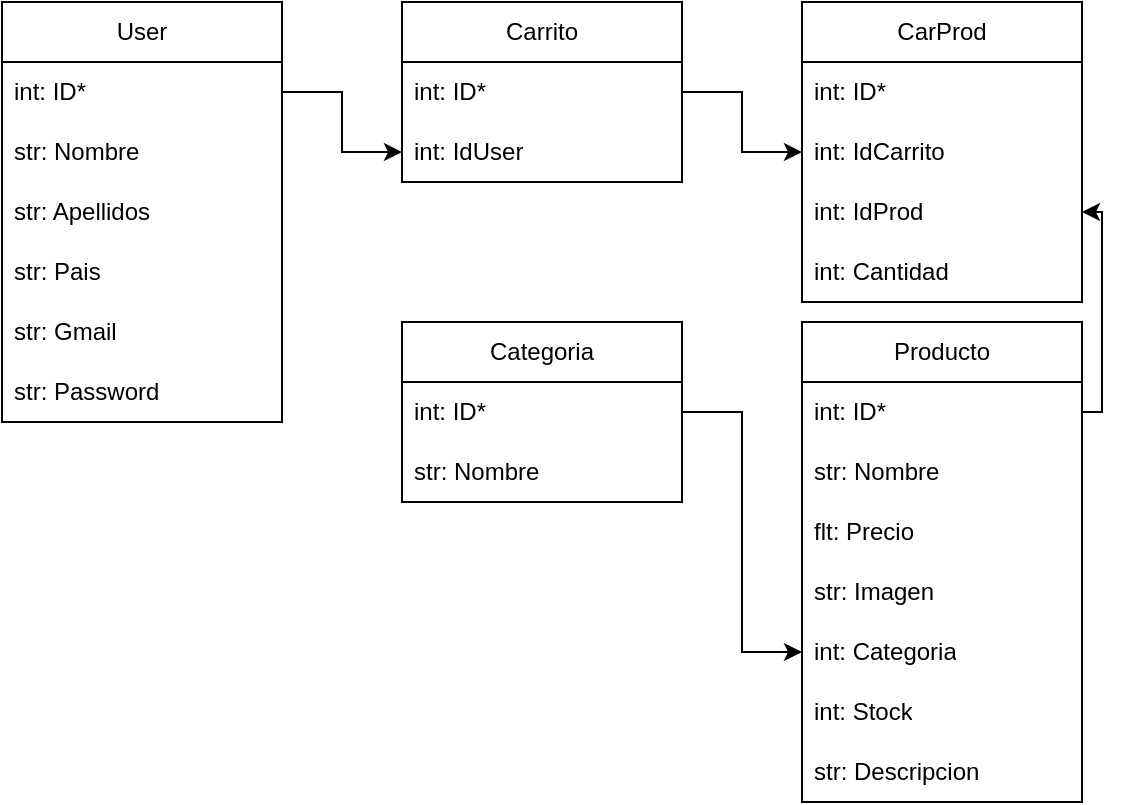 <mxfile version="27.0.3">
  <diagram name="Página-1" id="DHPlwkg8NxSSWCdjQQKk">
    <mxGraphModel dx="1001" dy="574" grid="1" gridSize="10" guides="1" tooltips="1" connect="1" arrows="1" fold="1" page="1" pageScale="1" pageWidth="827" pageHeight="1169" math="0" shadow="0">
      <root>
        <mxCell id="0" />
        <mxCell id="1" parent="0" />
        <mxCell id="SAaHu4baqg29p5QvWrFa-1" value="User" style="swimlane;fontStyle=0;childLayout=stackLayout;horizontal=1;startSize=30;horizontalStack=0;resizeParent=1;resizeParentMax=0;resizeLast=0;collapsible=1;marginBottom=0;whiteSpace=wrap;html=1;" parent="1" vertex="1">
          <mxGeometry x="40" y="40" width="140" height="210" as="geometry" />
        </mxCell>
        <mxCell id="SAaHu4baqg29p5QvWrFa-2" value="int: ID*" style="text;strokeColor=none;fillColor=none;align=left;verticalAlign=middle;spacingLeft=4;spacingRight=4;overflow=hidden;points=[[0,0.5],[1,0.5]];portConstraint=eastwest;rotatable=0;whiteSpace=wrap;html=1;" parent="SAaHu4baqg29p5QvWrFa-1" vertex="1">
          <mxGeometry y="30" width="140" height="30" as="geometry" />
        </mxCell>
        <mxCell id="SAaHu4baqg29p5QvWrFa-3" value="str: Nombre" style="text;strokeColor=none;fillColor=none;align=left;verticalAlign=middle;spacingLeft=4;spacingRight=4;overflow=hidden;points=[[0,0.5],[1,0.5]];portConstraint=eastwest;rotatable=0;whiteSpace=wrap;html=1;" parent="SAaHu4baqg29p5QvWrFa-1" vertex="1">
          <mxGeometry y="60" width="140" height="30" as="geometry" />
        </mxCell>
        <mxCell id="SAaHu4baqg29p5QvWrFa-31" value="str: Apellidos" style="text;strokeColor=none;fillColor=none;align=left;verticalAlign=middle;spacingLeft=4;spacingRight=4;overflow=hidden;points=[[0,0.5],[1,0.5]];portConstraint=eastwest;rotatable=0;whiteSpace=wrap;html=1;" parent="SAaHu4baqg29p5QvWrFa-1" vertex="1">
          <mxGeometry y="90" width="140" height="30" as="geometry" />
        </mxCell>
        <mxCell id="SAaHu4baqg29p5QvWrFa-30" value="str: Pais" style="text;strokeColor=none;fillColor=none;align=left;verticalAlign=middle;spacingLeft=4;spacingRight=4;overflow=hidden;points=[[0,0.5],[1,0.5]];portConstraint=eastwest;rotatable=0;whiteSpace=wrap;html=1;" parent="SAaHu4baqg29p5QvWrFa-1" vertex="1">
          <mxGeometry y="120" width="140" height="30" as="geometry" />
        </mxCell>
        <mxCell id="SAaHu4baqg29p5QvWrFa-32" value="str: Gmail" style="text;strokeColor=none;fillColor=none;align=left;verticalAlign=middle;spacingLeft=4;spacingRight=4;overflow=hidden;points=[[0,0.5],[1,0.5]];portConstraint=eastwest;rotatable=0;whiteSpace=wrap;html=1;" parent="SAaHu4baqg29p5QvWrFa-1" vertex="1">
          <mxGeometry y="150" width="140" height="30" as="geometry" />
        </mxCell>
        <mxCell id="SAaHu4baqg29p5QvWrFa-4" value="str: Password" style="text;strokeColor=none;fillColor=none;align=left;verticalAlign=middle;spacingLeft=4;spacingRight=4;overflow=hidden;points=[[0,0.5],[1,0.5]];portConstraint=eastwest;rotatable=0;whiteSpace=wrap;html=1;" parent="SAaHu4baqg29p5QvWrFa-1" vertex="1">
          <mxGeometry y="180" width="140" height="30" as="geometry" />
        </mxCell>
        <mxCell id="SAaHu4baqg29p5QvWrFa-5" value="Carrito" style="swimlane;fontStyle=0;childLayout=stackLayout;horizontal=1;startSize=30;horizontalStack=0;resizeParent=1;resizeParentMax=0;resizeLast=0;collapsible=1;marginBottom=0;whiteSpace=wrap;html=1;" parent="1" vertex="1">
          <mxGeometry x="240" y="40" width="140" height="90" as="geometry" />
        </mxCell>
        <mxCell id="SAaHu4baqg29p5QvWrFa-6" value="int:&amp;nbsp;ID*" style="text;strokeColor=none;fillColor=none;align=left;verticalAlign=middle;spacingLeft=4;spacingRight=4;overflow=hidden;points=[[0,0.5],[1,0.5]];portConstraint=eastwest;rotatable=0;whiteSpace=wrap;html=1;" parent="SAaHu4baqg29p5QvWrFa-5" vertex="1">
          <mxGeometry y="30" width="140" height="30" as="geometry" />
        </mxCell>
        <mxCell id="SAaHu4baqg29p5QvWrFa-24" value="int:&amp;nbsp;IdUser" style="text;strokeColor=none;fillColor=none;align=left;verticalAlign=middle;spacingLeft=4;spacingRight=4;overflow=hidden;points=[[0,0.5],[1,0.5]];portConstraint=eastwest;rotatable=0;whiteSpace=wrap;html=1;" parent="SAaHu4baqg29p5QvWrFa-5" vertex="1">
          <mxGeometry y="60" width="140" height="30" as="geometry" />
        </mxCell>
        <mxCell id="SAaHu4baqg29p5QvWrFa-9" value="Categoria" style="swimlane;fontStyle=0;childLayout=stackLayout;horizontal=1;startSize=30;horizontalStack=0;resizeParent=1;resizeParentMax=0;resizeLast=0;collapsible=1;marginBottom=0;whiteSpace=wrap;html=1;" parent="1" vertex="1">
          <mxGeometry x="240" y="200" width="140" height="90" as="geometry" />
        </mxCell>
        <mxCell id="SAaHu4baqg29p5QvWrFa-10" value="int:&amp;nbsp;ID*" style="text;strokeColor=none;fillColor=none;align=left;verticalAlign=middle;spacingLeft=4;spacingRight=4;overflow=hidden;points=[[0,0.5],[1,0.5]];portConstraint=eastwest;rotatable=0;whiteSpace=wrap;html=1;" parent="SAaHu4baqg29p5QvWrFa-9" vertex="1">
          <mxGeometry y="30" width="140" height="30" as="geometry" />
        </mxCell>
        <mxCell id="SAaHu4baqg29p5QvWrFa-11" value="str: Nombre" style="text;strokeColor=none;fillColor=none;align=left;verticalAlign=middle;spacingLeft=4;spacingRight=4;overflow=hidden;points=[[0,0.5],[1,0.5]];portConstraint=eastwest;rotatable=0;whiteSpace=wrap;html=1;" parent="SAaHu4baqg29p5QvWrFa-9" vertex="1">
          <mxGeometry y="60" width="140" height="30" as="geometry" />
        </mxCell>
        <mxCell id="SAaHu4baqg29p5QvWrFa-13" value="Producto" style="swimlane;fontStyle=0;childLayout=stackLayout;horizontal=1;startSize=30;horizontalStack=0;resizeParent=1;resizeParentMax=0;resizeLast=0;collapsible=1;marginBottom=0;whiteSpace=wrap;html=1;" parent="1" vertex="1">
          <mxGeometry x="440" y="200" width="140" height="240" as="geometry" />
        </mxCell>
        <mxCell id="SAaHu4baqg29p5QvWrFa-14" value="int:&amp;nbsp;ID*" style="text;strokeColor=none;fillColor=none;align=left;verticalAlign=middle;spacingLeft=4;spacingRight=4;overflow=hidden;points=[[0,0.5],[1,0.5]];portConstraint=eastwest;rotatable=0;whiteSpace=wrap;html=1;" parent="SAaHu4baqg29p5QvWrFa-13" vertex="1">
          <mxGeometry y="30" width="140" height="30" as="geometry" />
        </mxCell>
        <mxCell id="SAaHu4baqg29p5QvWrFa-36" value="str: Nombre" style="text;strokeColor=none;fillColor=none;align=left;verticalAlign=middle;spacingLeft=4;spacingRight=4;overflow=hidden;points=[[0,0.5],[1,0.5]];portConstraint=eastwest;rotatable=0;whiteSpace=wrap;html=1;" parent="SAaHu4baqg29p5QvWrFa-13" vertex="1">
          <mxGeometry y="60" width="140" height="30" as="geometry" />
        </mxCell>
        <mxCell id="SAaHu4baqg29p5QvWrFa-33" value="flt: Precio" style="text;strokeColor=none;fillColor=none;align=left;verticalAlign=middle;spacingLeft=4;spacingRight=4;overflow=hidden;points=[[0,0.5],[1,0.5]];portConstraint=eastwest;rotatable=0;whiteSpace=wrap;html=1;" parent="SAaHu4baqg29p5QvWrFa-13" vertex="1">
          <mxGeometry y="90" width="140" height="30" as="geometry" />
        </mxCell>
        <mxCell id="SAaHu4baqg29p5QvWrFa-15" value="str: Imagen" style="text;strokeColor=none;fillColor=none;align=left;verticalAlign=middle;spacingLeft=4;spacingRight=4;overflow=hidden;points=[[0,0.5],[1,0.5]];portConstraint=eastwest;rotatable=0;whiteSpace=wrap;html=1;" parent="SAaHu4baqg29p5QvWrFa-13" vertex="1">
          <mxGeometry y="120" width="140" height="30" as="geometry" />
        </mxCell>
        <mxCell id="SAaHu4baqg29p5QvWrFa-16" value="int: Categoria" style="text;strokeColor=none;fillColor=none;align=left;verticalAlign=middle;spacingLeft=4;spacingRight=4;overflow=hidden;points=[[0,0.5],[1,0.5]];portConstraint=eastwest;rotatable=0;whiteSpace=wrap;html=1;" parent="SAaHu4baqg29p5QvWrFa-13" vertex="1">
          <mxGeometry y="150" width="140" height="30" as="geometry" />
        </mxCell>
        <mxCell id="SAaHu4baqg29p5QvWrFa-34" value="int: Stock" style="text;strokeColor=none;fillColor=none;align=left;verticalAlign=middle;spacingLeft=4;spacingRight=4;overflow=hidden;points=[[0,0.5],[1,0.5]];portConstraint=eastwest;rotatable=0;whiteSpace=wrap;html=1;" parent="SAaHu4baqg29p5QvWrFa-13" vertex="1">
          <mxGeometry y="180" width="140" height="30" as="geometry" />
        </mxCell>
        <mxCell id="SAaHu4baqg29p5QvWrFa-35" value="str: Descripcion" style="text;strokeColor=none;fillColor=none;align=left;verticalAlign=middle;spacingLeft=4;spacingRight=4;overflow=hidden;points=[[0,0.5],[1,0.5]];portConstraint=eastwest;rotatable=0;whiteSpace=wrap;html=1;" parent="SAaHu4baqg29p5QvWrFa-13" vertex="1">
          <mxGeometry y="210" width="140" height="30" as="geometry" />
        </mxCell>
        <mxCell id="SAaHu4baqg29p5QvWrFa-17" value="CarProd" style="swimlane;fontStyle=0;childLayout=stackLayout;horizontal=1;startSize=30;horizontalStack=0;resizeParent=1;resizeParentMax=0;resizeLast=0;collapsible=1;marginBottom=0;whiteSpace=wrap;html=1;" parent="1" vertex="1">
          <mxGeometry x="440" y="40" width="140" height="150" as="geometry" />
        </mxCell>
        <mxCell id="SAaHu4baqg29p5QvWrFa-18" value="int:&amp;nbsp;ID*" style="text;strokeColor=none;fillColor=none;align=left;verticalAlign=middle;spacingLeft=4;spacingRight=4;overflow=hidden;points=[[0,0.5],[1,0.5]];portConstraint=eastwest;rotatable=0;whiteSpace=wrap;html=1;" parent="SAaHu4baqg29p5QvWrFa-17" vertex="1">
          <mxGeometry y="30" width="140" height="30" as="geometry" />
        </mxCell>
        <mxCell id="SAaHu4baqg29p5QvWrFa-19" value="int:&amp;nbsp;IdCarrito" style="text;strokeColor=none;fillColor=none;align=left;verticalAlign=middle;spacingLeft=4;spacingRight=4;overflow=hidden;points=[[0,0.5],[1,0.5]];portConstraint=eastwest;rotatable=0;whiteSpace=wrap;html=1;" parent="SAaHu4baqg29p5QvWrFa-17" vertex="1">
          <mxGeometry y="60" width="140" height="30" as="geometry" />
        </mxCell>
        <mxCell id="SAaHu4baqg29p5QvWrFa-20" value="int:&amp;nbsp;IdProd" style="text;strokeColor=none;fillColor=none;align=left;verticalAlign=middle;spacingLeft=4;spacingRight=4;overflow=hidden;points=[[0,0.5],[1,0.5]];portConstraint=eastwest;rotatable=0;whiteSpace=wrap;html=1;" parent="SAaHu4baqg29p5QvWrFa-17" vertex="1">
          <mxGeometry y="90" width="140" height="30" as="geometry" />
        </mxCell>
        <mxCell id="WwlFWEcL9OlTLyV578x5-1" value="int: Cantidad" style="text;strokeColor=none;fillColor=none;align=left;verticalAlign=middle;spacingLeft=4;spacingRight=4;overflow=hidden;points=[[0,0.5],[1,0.5]];portConstraint=eastwest;rotatable=0;whiteSpace=wrap;html=1;" vertex="1" parent="SAaHu4baqg29p5QvWrFa-17">
          <mxGeometry y="120" width="140" height="30" as="geometry" />
        </mxCell>
        <mxCell id="SAaHu4baqg29p5QvWrFa-25" value="" style="endArrow=classic;html=1;rounded=0;exitX=1;exitY=0.5;exitDx=0;exitDy=0;entryX=0;entryY=0.5;entryDx=0;entryDy=0;edgeStyle=orthogonalEdgeStyle;" parent="1" source="SAaHu4baqg29p5QvWrFa-2" target="SAaHu4baqg29p5QvWrFa-24" edge="1">
          <mxGeometry width="50" height="50" relative="1" as="geometry">
            <mxPoint x="390" y="430" as="sourcePoint" />
            <mxPoint x="440" y="380" as="targetPoint" />
          </mxGeometry>
        </mxCell>
        <mxCell id="SAaHu4baqg29p5QvWrFa-27" value="" style="endArrow=classic;html=1;rounded=0;exitX=1;exitY=0.5;exitDx=0;exitDy=0;entryX=0;entryY=0.5;entryDx=0;entryDy=0;edgeStyle=orthogonalEdgeStyle;" parent="1" source="SAaHu4baqg29p5QvWrFa-6" target="SAaHu4baqg29p5QvWrFa-19" edge="1">
          <mxGeometry width="50" height="50" relative="1" as="geometry">
            <mxPoint x="390" y="430" as="sourcePoint" />
            <mxPoint x="440" y="380" as="targetPoint" />
          </mxGeometry>
        </mxCell>
        <mxCell id="SAaHu4baqg29p5QvWrFa-28" value="" style="endArrow=classic;html=1;rounded=0;exitX=1;exitY=0.5;exitDx=0;exitDy=0;entryX=1;entryY=0.5;entryDx=0;entryDy=0;edgeStyle=orthogonalEdgeStyle;" parent="1" source="SAaHu4baqg29p5QvWrFa-14" target="SAaHu4baqg29p5QvWrFa-20" edge="1">
          <mxGeometry width="50" height="50" relative="1" as="geometry">
            <mxPoint x="390" y="430" as="sourcePoint" />
            <mxPoint x="440" y="380" as="targetPoint" />
          </mxGeometry>
        </mxCell>
        <mxCell id="SAaHu4baqg29p5QvWrFa-29" value="" style="endArrow=classic;html=1;rounded=0;exitX=1;exitY=0.5;exitDx=0;exitDy=0;entryX=0;entryY=0.5;entryDx=0;entryDy=0;edgeStyle=orthogonalEdgeStyle;" parent="1" source="SAaHu4baqg29p5QvWrFa-10" target="SAaHu4baqg29p5QvWrFa-16" edge="1">
          <mxGeometry width="50" height="50" relative="1" as="geometry">
            <mxPoint x="390" y="430" as="sourcePoint" />
            <mxPoint x="440" y="380" as="targetPoint" />
          </mxGeometry>
        </mxCell>
      </root>
    </mxGraphModel>
  </diagram>
</mxfile>
